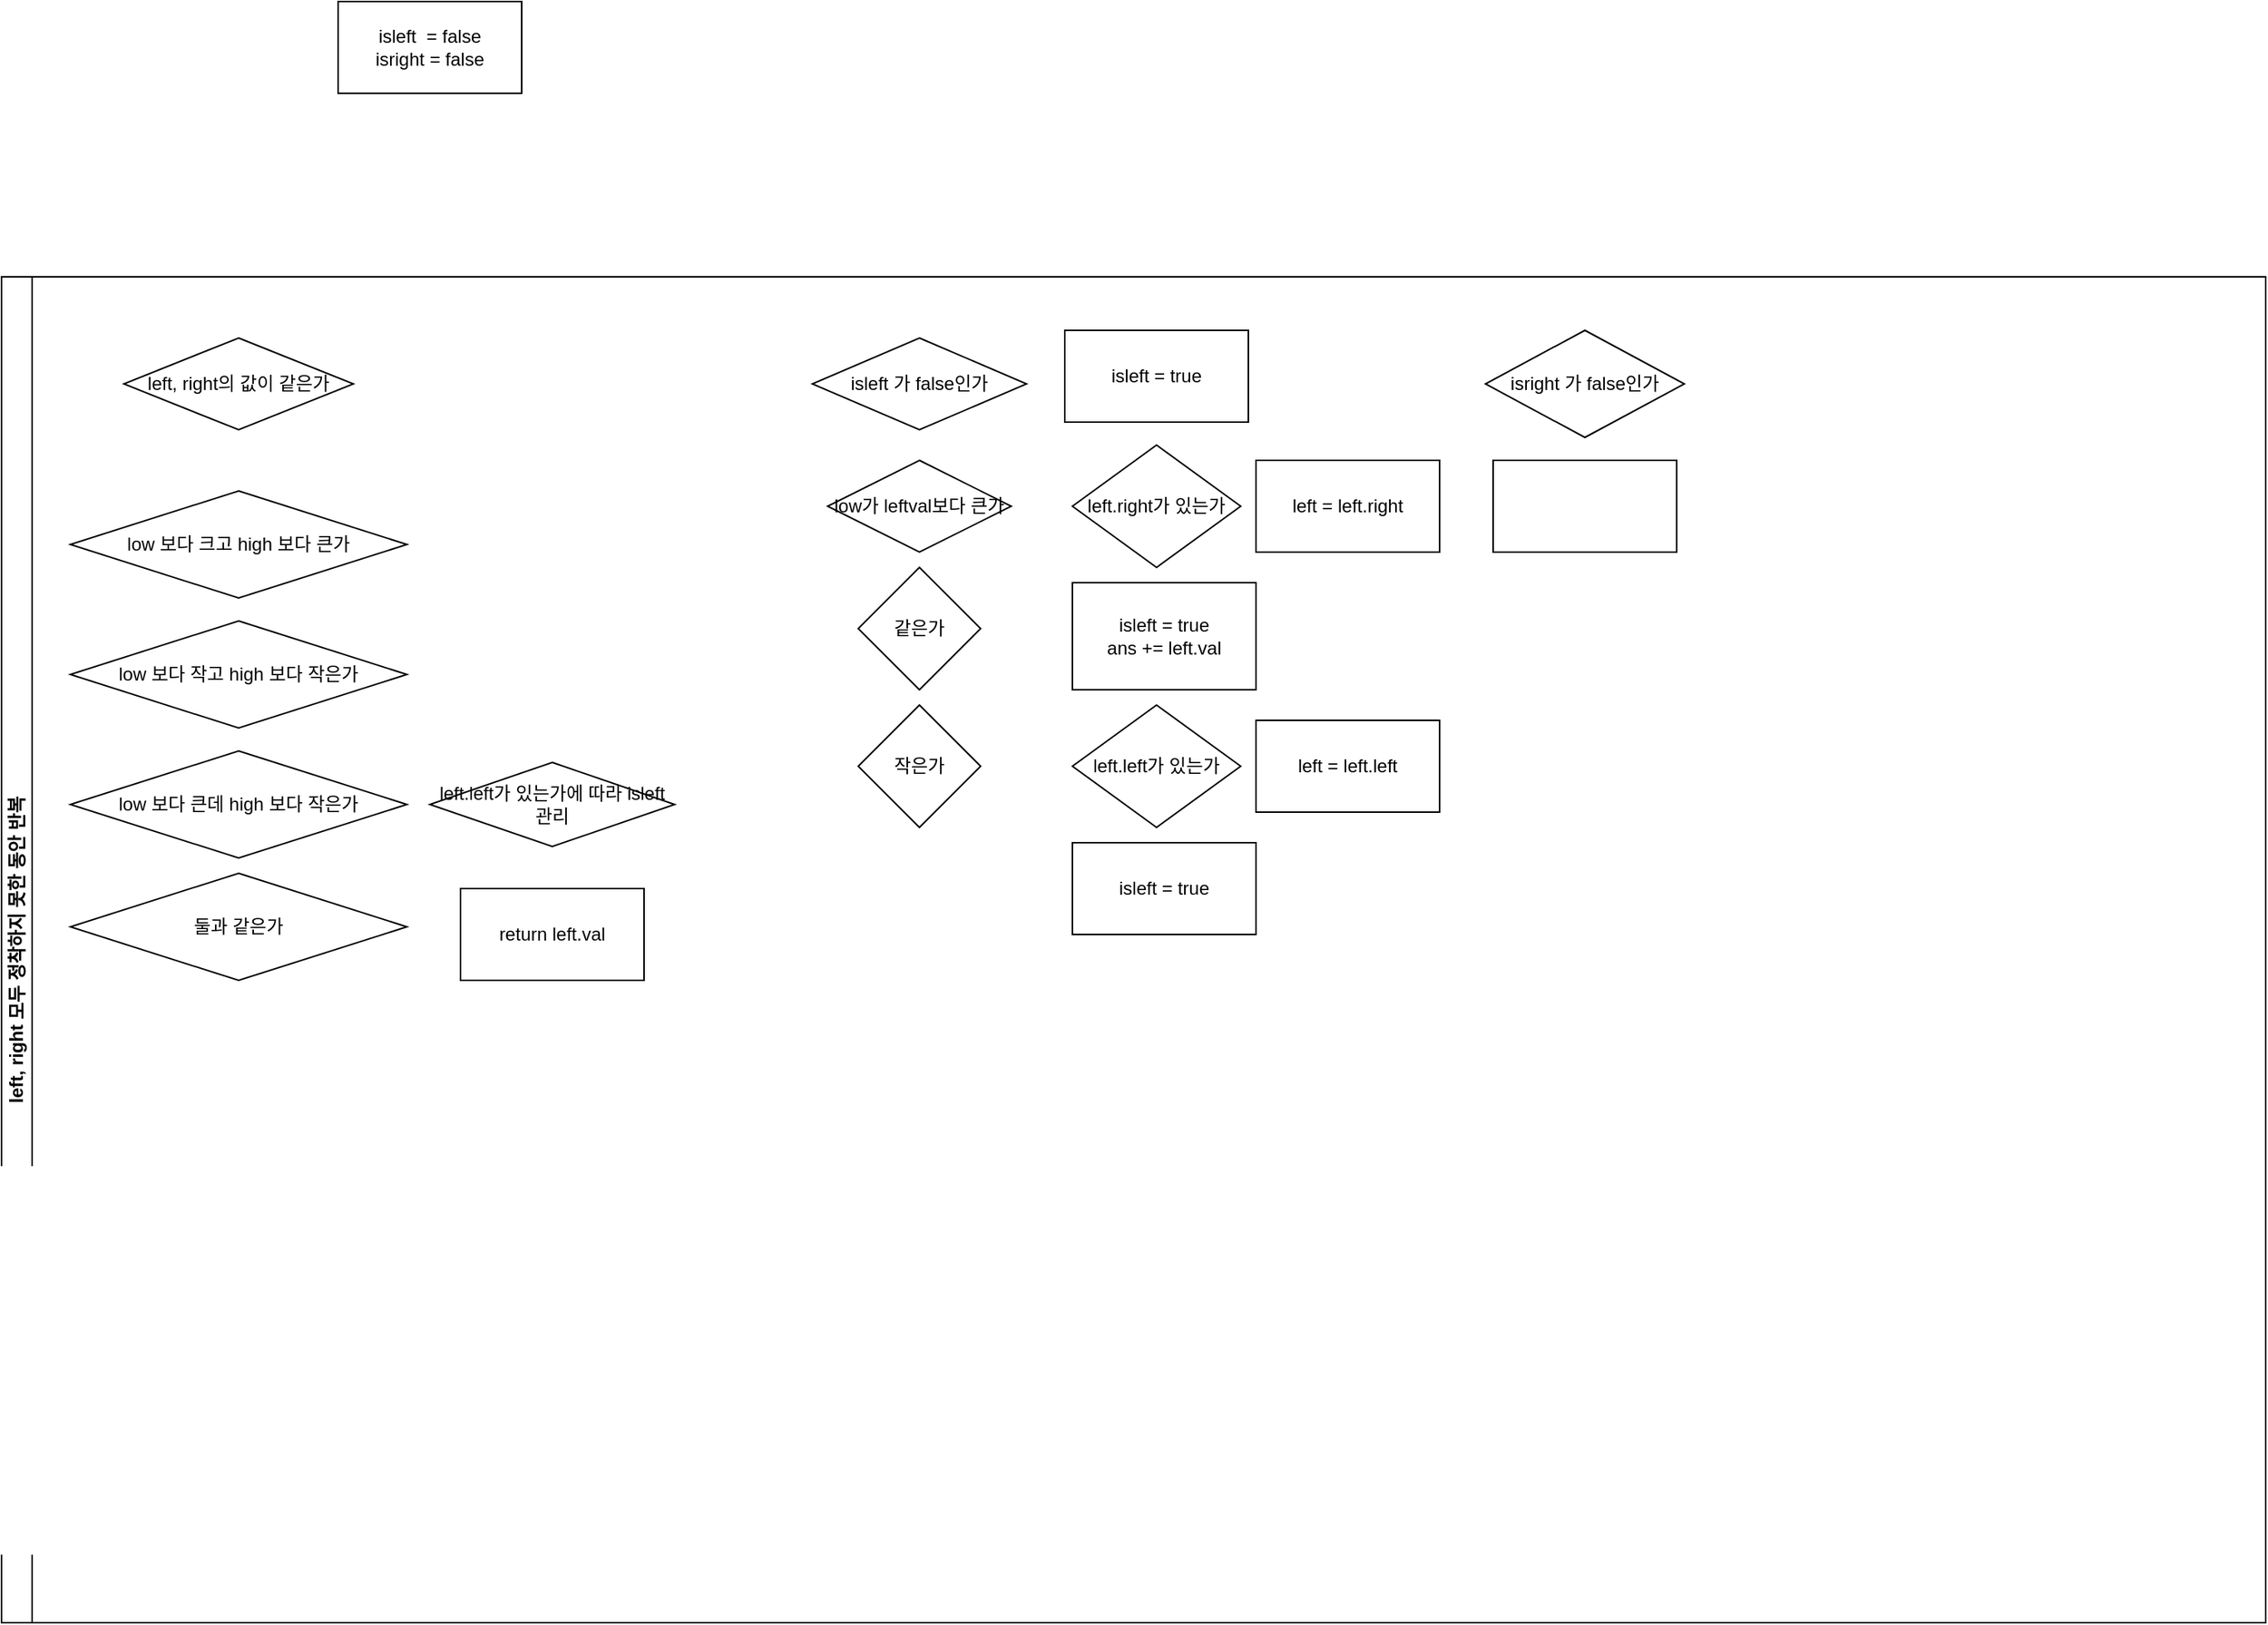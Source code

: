 <mxfile version="22.1.16" type="device">
  <diagram name="페이지-1" id="nNXex8MyPutgoVyv68te">
    <mxGraphModel dx="1670" dy="489" grid="1" gridSize="10" guides="1" tooltips="1" connect="1" arrows="1" fold="1" page="1" pageScale="1" pageWidth="827" pageHeight="1169" math="0" shadow="0">
      <root>
        <mxCell id="0" />
        <mxCell id="1" parent="0" />
        <mxCell id="I7oBJSn-j_4WHiKQsq1_-1" value="isleft&amp;nbsp; = false&lt;br&gt;isright = false" style="whiteSpace=wrap;html=1;" vertex="1" parent="1">
          <mxGeometry x="50" y="140" width="120" height="60" as="geometry" />
        </mxCell>
        <mxCell id="I7oBJSn-j_4WHiKQsq1_-3" value="left, right 모두 정착하지 못한 동안 반복" style="swimlane;horizontal=0;whiteSpace=wrap;html=1;startSize=20;" vertex="1" parent="1">
          <mxGeometry x="-170" y="320" width="1480" height="880" as="geometry" />
        </mxCell>
        <mxCell id="I7oBJSn-j_4WHiKQsq1_-4" value="left, right의 값이 같은가" style="rhombus;whiteSpace=wrap;html=1;" vertex="1" parent="I7oBJSn-j_4WHiKQsq1_-3">
          <mxGeometry x="80" y="40" width="150" height="60" as="geometry" />
        </mxCell>
        <mxCell id="I7oBJSn-j_4WHiKQsq1_-7" value="isleft 가 false인가" style="rhombus;whiteSpace=wrap;html=1;" vertex="1" parent="I7oBJSn-j_4WHiKQsq1_-3">
          <mxGeometry x="530" y="40" width="140" height="60" as="geometry" />
        </mxCell>
        <mxCell id="I7oBJSn-j_4WHiKQsq1_-9" value="low가 leftval보다 큰가" style="rounded=0;whiteSpace=wrap;html=1;shape=rhombus;perimeter=rhombusPerimeter;" vertex="1" parent="I7oBJSn-j_4WHiKQsq1_-3">
          <mxGeometry x="540" y="120" width="120" height="60" as="geometry" />
        </mxCell>
        <mxCell id="I7oBJSn-j_4WHiKQsq1_-11" value="같은가" style="rhombus;whiteSpace=wrap;html=1;" vertex="1" parent="I7oBJSn-j_4WHiKQsq1_-3">
          <mxGeometry x="560" y="190" width="80" height="80" as="geometry" />
        </mxCell>
        <mxCell id="I7oBJSn-j_4WHiKQsq1_-12" value="작은가" style="rhombus;whiteSpace=wrap;html=1;" vertex="1" parent="I7oBJSn-j_4WHiKQsq1_-3">
          <mxGeometry x="560" y="280" width="80" height="80" as="geometry" />
        </mxCell>
        <mxCell id="I7oBJSn-j_4WHiKQsq1_-13" value="left.right가 있는가" style="rhombus;whiteSpace=wrap;html=1;" vertex="1" parent="I7oBJSn-j_4WHiKQsq1_-3">
          <mxGeometry x="700" y="110" width="110" height="80" as="geometry" />
        </mxCell>
        <mxCell id="I7oBJSn-j_4WHiKQsq1_-14" value="isleft = true&lt;br&gt;ans += left.val" style="whiteSpace=wrap;html=1;rounded=0;" vertex="1" parent="I7oBJSn-j_4WHiKQsq1_-3">
          <mxGeometry x="700" y="200" width="120" height="70" as="geometry" />
        </mxCell>
        <mxCell id="I7oBJSn-j_4WHiKQsq1_-15" value="left.left가 있는가" style="rhombus;whiteSpace=wrap;html=1;" vertex="1" parent="I7oBJSn-j_4WHiKQsq1_-3">
          <mxGeometry x="700" y="280" width="110" height="80" as="geometry" />
        </mxCell>
        <mxCell id="I7oBJSn-j_4WHiKQsq1_-16" value="isleft = true" style="rounded=0;whiteSpace=wrap;html=1;" vertex="1" parent="I7oBJSn-j_4WHiKQsq1_-3">
          <mxGeometry x="700" y="370" width="120" height="60" as="geometry" />
        </mxCell>
        <mxCell id="I7oBJSn-j_4WHiKQsq1_-18" value="left = left.left" style="rounded=0;whiteSpace=wrap;html=1;" vertex="1" parent="I7oBJSn-j_4WHiKQsq1_-3">
          <mxGeometry x="820" y="290" width="120" height="60" as="geometry" />
        </mxCell>
        <mxCell id="I7oBJSn-j_4WHiKQsq1_-10" value="" style="rounded=0;whiteSpace=wrap;html=1;" vertex="1" parent="I7oBJSn-j_4WHiKQsq1_-3">
          <mxGeometry x="975" y="120" width="120" height="60" as="geometry" />
        </mxCell>
        <mxCell id="I7oBJSn-j_4WHiKQsq1_-8" value="isright 가 false인가" style="rhombus;whiteSpace=wrap;html=1;" vertex="1" parent="I7oBJSn-j_4WHiKQsq1_-3">
          <mxGeometry x="970" y="35" width="130" height="70" as="geometry" />
        </mxCell>
        <mxCell id="I7oBJSn-j_4WHiKQsq1_-19" value="left = left.right" style="rounded=0;whiteSpace=wrap;html=1;" vertex="1" parent="I7oBJSn-j_4WHiKQsq1_-3">
          <mxGeometry x="820" y="120" width="120" height="60" as="geometry" />
        </mxCell>
        <mxCell id="I7oBJSn-j_4WHiKQsq1_-20" value="isleft = true" style="rounded=0;whiteSpace=wrap;html=1;" vertex="1" parent="I7oBJSn-j_4WHiKQsq1_-3">
          <mxGeometry x="695" y="35" width="120" height="60" as="geometry" />
        </mxCell>
        <mxCell id="I7oBJSn-j_4WHiKQsq1_-21" value="low 보다 크고 high 보다 큰가" style="rounded=0;whiteSpace=wrap;html=1;shape=rhombus;perimeter=rhombusPerimeter;" vertex="1" parent="I7oBJSn-j_4WHiKQsq1_-3">
          <mxGeometry x="45" y="140" width="220" height="70" as="geometry" />
        </mxCell>
        <mxCell id="I7oBJSn-j_4WHiKQsq1_-25" value="low 보다 작고 high 보다 작은가" style="rounded=0;whiteSpace=wrap;html=1;shape=rhombus;perimeter=rhombusPerimeter;" vertex="1" parent="I7oBJSn-j_4WHiKQsq1_-3">
          <mxGeometry x="45" y="225" width="220" height="70" as="geometry" />
        </mxCell>
        <mxCell id="I7oBJSn-j_4WHiKQsq1_-26" value="low 보다 큰데 high 보다 작은가" style="rounded=0;whiteSpace=wrap;html=1;shape=rhombus;perimeter=rhombusPerimeter;" vertex="1" parent="I7oBJSn-j_4WHiKQsq1_-3">
          <mxGeometry x="45" y="310" width="220" height="70" as="geometry" />
        </mxCell>
        <mxCell id="I7oBJSn-j_4WHiKQsq1_-28" value="left.left가 있는가에 따라 isleft관리" style="rhombus;whiteSpace=wrap;html=1;" vertex="1" parent="I7oBJSn-j_4WHiKQsq1_-3">
          <mxGeometry x="280" y="317.5" width="160" height="55" as="geometry" />
        </mxCell>
        <mxCell id="I7oBJSn-j_4WHiKQsq1_-29" value="둘과 같은가" style="rounded=0;whiteSpace=wrap;html=1;shape=rhombus;perimeter=rhombusPerimeter;" vertex="1" parent="I7oBJSn-j_4WHiKQsq1_-3">
          <mxGeometry x="45" y="390" width="220" height="70" as="geometry" />
        </mxCell>
        <mxCell id="I7oBJSn-j_4WHiKQsq1_-30" value="return left.val" style="rounded=0;whiteSpace=wrap;html=1;" vertex="1" parent="I7oBJSn-j_4WHiKQsq1_-3">
          <mxGeometry x="300" y="400" width="120" height="60" as="geometry" />
        </mxCell>
      </root>
    </mxGraphModel>
  </diagram>
</mxfile>

